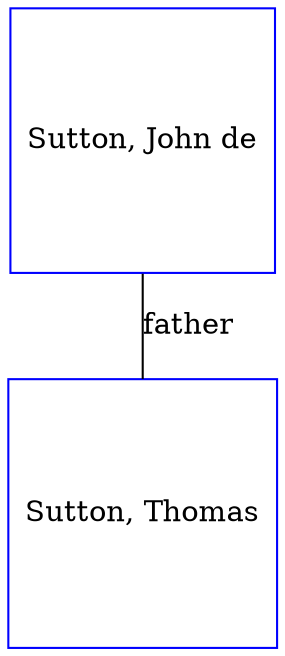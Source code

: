 digraph D {
    edge [dir=none];    node [shape=box];    "013178"   [label="Sutton, Thomas", shape=box, regular=1, color="blue"] ;
"013179"   [label="Sutton, John de", shape=box, regular=1, color="blue"] ;
013179->013178 [label="father",arrowsize=0.0]; 
}